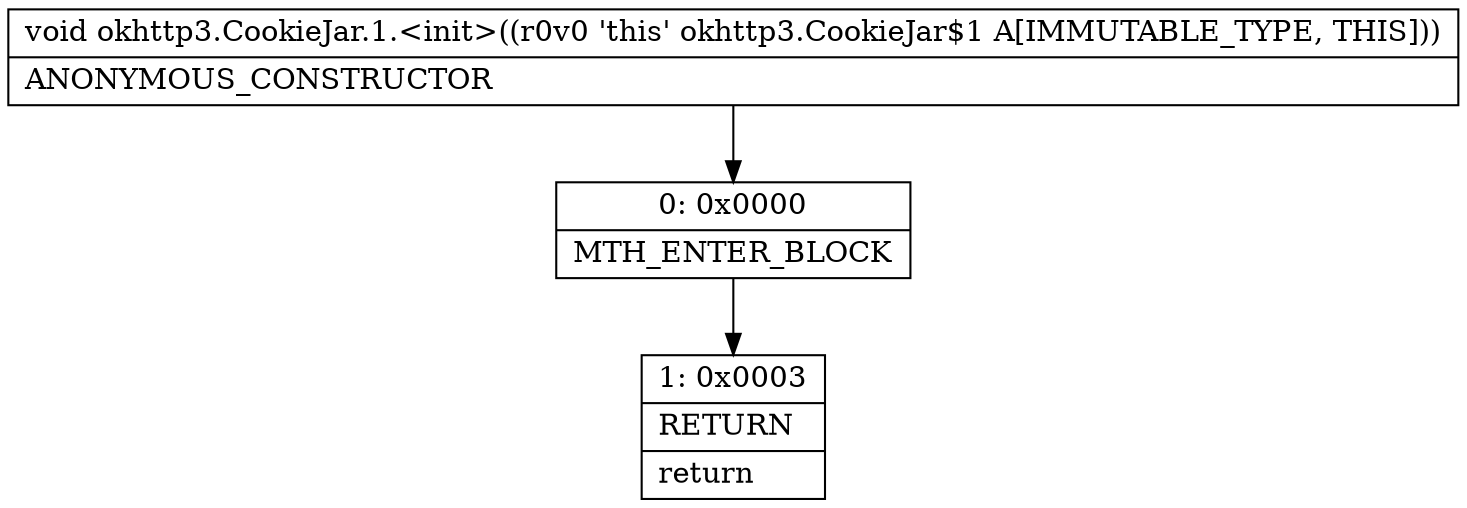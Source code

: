digraph "CFG forokhttp3.CookieJar.1.\<init\>()V" {
Node_0 [shape=record,label="{0\:\ 0x0000|MTH_ENTER_BLOCK\l}"];
Node_1 [shape=record,label="{1\:\ 0x0003|RETURN\l|return\l}"];
MethodNode[shape=record,label="{void okhttp3.CookieJar.1.\<init\>((r0v0 'this' okhttp3.CookieJar$1 A[IMMUTABLE_TYPE, THIS]))  | ANONYMOUS_CONSTRUCTOR\l}"];
MethodNode -> Node_0;
Node_0 -> Node_1;
}

